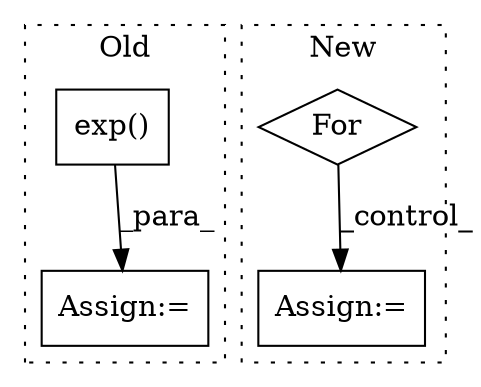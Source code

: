 digraph G {
subgraph cluster0 {
1 [label="exp()" a="75" s="4877" l="15" shape="box"];
3 [label="Assign:=" a="68" s="4874" l="3" shape="box"];
label = "Old";
style="dotted";
}
subgraph cluster1 {
2 [label="For" a="107" s="4897,4932" l="4,10" shape="diamond"];
4 [label="Assign:=" a="68" s="5559" l="3" shape="box"];
label = "New";
style="dotted";
}
1 -> 3 [label="_para_"];
2 -> 4 [label="_control_"];
}